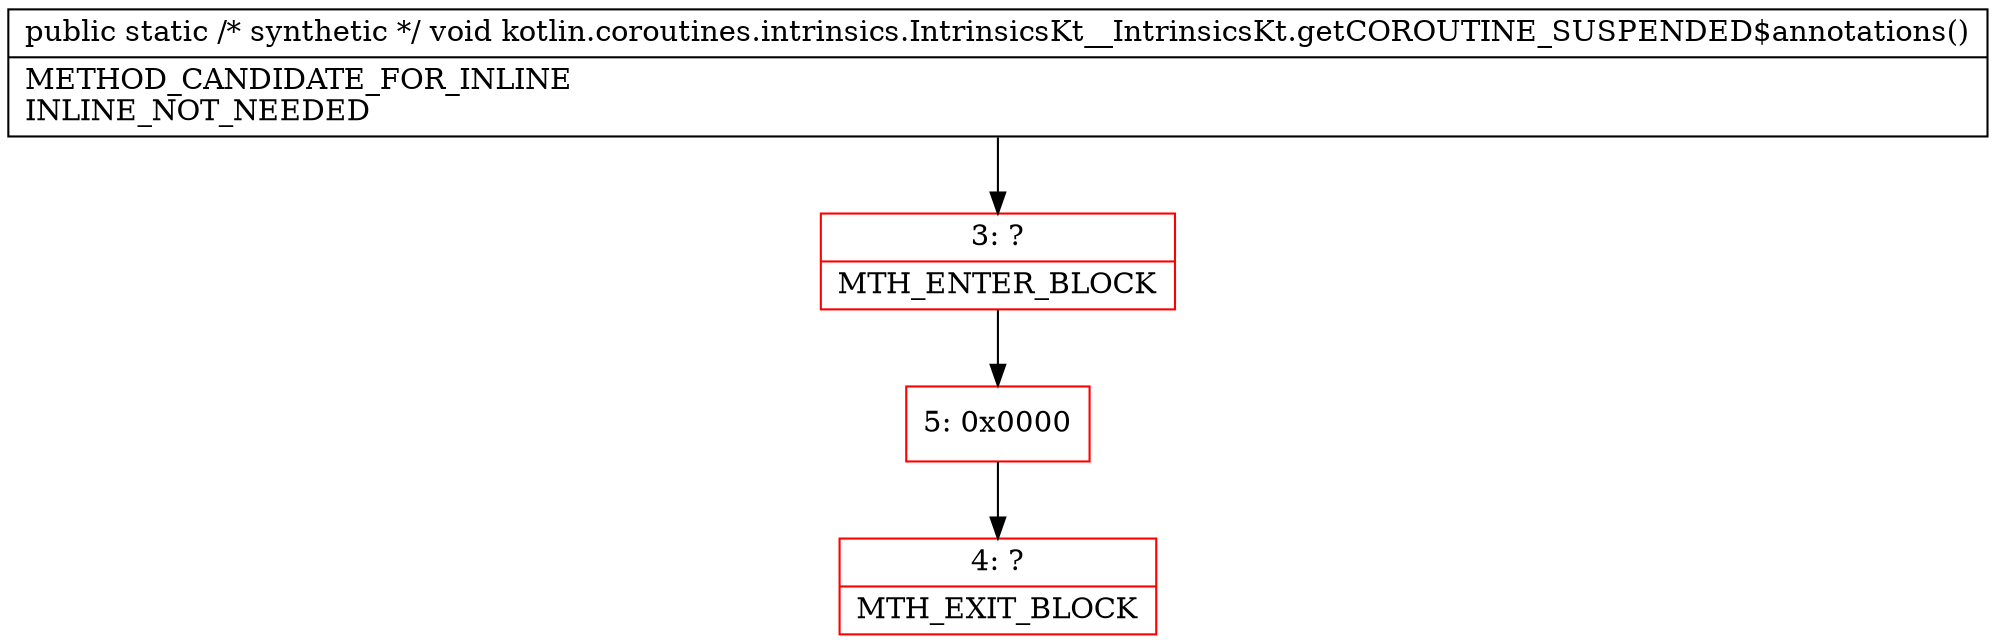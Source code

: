 digraph "CFG forkotlin.coroutines.intrinsics.IntrinsicsKt__IntrinsicsKt.getCOROUTINE_SUSPENDED$annotations()V" {
subgraph cluster_Region_15105564 {
label = "R(0)";
node [shape=record,color=blue];
}
Node_3 [shape=record,color=red,label="{3\:\ ?|MTH_ENTER_BLOCK\l}"];
Node_5 [shape=record,color=red,label="{5\:\ 0x0000}"];
Node_4 [shape=record,color=red,label="{4\:\ ?|MTH_EXIT_BLOCK\l}"];
MethodNode[shape=record,label="{public static \/* synthetic *\/ void kotlin.coroutines.intrinsics.IntrinsicsKt__IntrinsicsKt.getCOROUTINE_SUSPENDED$annotations()  | METHOD_CANDIDATE_FOR_INLINE\lINLINE_NOT_NEEDED\l}"];
MethodNode -> Node_3;Node_3 -> Node_5;
Node_5 -> Node_4;
}

